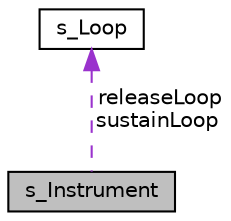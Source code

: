 digraph "s_Instrument"
{
  edge [fontname="Helvetica",fontsize="10",labelfontname="Helvetica",labelfontsize="10"];
  node [fontname="Helvetica",fontsize="10",shape=record];
  Node1 [label="s_Instrument",height=0.2,width=0.4,color="black", fillcolor="grey75", style="filled", fontcolor="black"];
  Node2 -> Node1 [dir="back",color="darkorchid3",fontsize="10",style="dashed",label=" releaseLoop\nsustainLoop" ,fontname="Helvetica"];
  Node2 [label="s_Loop",height=0.2,width=0.4,color="black", fillcolor="white", style="filled",URL="$structs___loop.html"];
}

